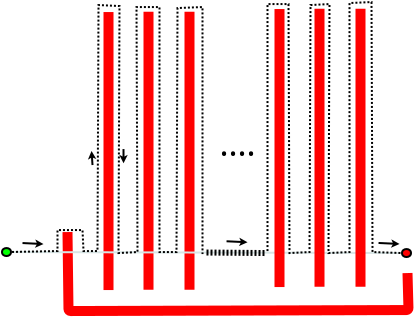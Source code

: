 <?xml version="1.0" encoding="UTF-8"?>
<dia:diagram xmlns:dia="http://www.lysator.liu.se/~alla/dia/">
  <dia:layer name="Background" visible="true" active="true">
    <dia:object type="Standard - PolyLine" version="0" id="O0">
      <dia:attribute name="obj_pos">
        <dia:point val="10,9"/>
      </dia:attribute>
      <dia:attribute name="obj_bb">
        <dia:rectangle val="9.747,8.747;27.307,13.2"/>
      </dia:attribute>
      <dia:attribute name="poly_points">
        <dia:point val="10,9"/>
        <dia:point val="10.05,12.95"/>
        <dia:point val="27.05,12.9"/>
        <dia:point val="27,11.05"/>
      </dia:attribute>
      <dia:attribute name="line_color">
        <dia:color val="#ff0000"/>
      </dia:attribute>
      <dia:attribute name="line_width">
        <dia:real val="0.5"/>
      </dia:attribute>
      <dia:attribute name="corner_radius">
        <dia:real val="0.1"/>
      </dia:attribute>
    </dia:object>
    <dia:object type="Standard - Ellipse" version="0" id="O1">
      <dia:attribute name="obj_pos">
        <dia:point val="6.725,9.8"/>
      </dia:attribute>
      <dia:attribute name="obj_bb">
        <dia:rectangle val="6.675,9.75;7.225,10.25"/>
      </dia:attribute>
      <dia:attribute name="elem_corner">
        <dia:point val="6.725,9.8"/>
      </dia:attribute>
      <dia:attribute name="elem_width">
        <dia:real val="0.45"/>
      </dia:attribute>
      <dia:attribute name="elem_height">
        <dia:real val="0.4"/>
      </dia:attribute>
      <dia:attribute name="border_width">
        <dia:real val="0.1"/>
      </dia:attribute>
      <dia:attribute name="inner_color">
        <dia:color val="#00ff00"/>
      </dia:attribute>
    </dia:object>
    <dia:object type="Standard - Ellipse" version="0" id="O2">
      <dia:attribute name="obj_pos">
        <dia:point val="26.725,9.85"/>
      </dia:attribute>
      <dia:attribute name="obj_bb">
        <dia:rectangle val="26.675,9.8;27.225,10.3"/>
      </dia:attribute>
      <dia:attribute name="elem_corner">
        <dia:point val="26.725,9.85"/>
      </dia:attribute>
      <dia:attribute name="elem_width">
        <dia:real val="0.45"/>
      </dia:attribute>
      <dia:attribute name="elem_height">
        <dia:real val="0.4"/>
      </dia:attribute>
      <dia:attribute name="border_width">
        <dia:real val="0.1"/>
      </dia:attribute>
      <dia:attribute name="inner_color">
        <dia:color val="#ff0000"/>
      </dia:attribute>
    </dia:object>
    <dia:object type="Standard - Line" version="0" id="O3">
      <dia:attribute name="obj_pos">
        <dia:point val="12.05,-2"/>
      </dia:attribute>
      <dia:attribute name="obj_bb">
        <dia:rectangle val="11.8,-2.25;12.3,12.15"/>
      </dia:attribute>
      <dia:attribute name="conn_endpoints">
        <dia:point val="12.05,-2"/>
        <dia:point val="12.05,11.9"/>
      </dia:attribute>
      <dia:attribute name="numcp">
        <dia:int val="1"/>
      </dia:attribute>
      <dia:attribute name="line_color">
        <dia:color val="#ff0000"/>
      </dia:attribute>
      <dia:attribute name="line_width">
        <dia:real val="0.5"/>
      </dia:attribute>
    </dia:object>
    <dia:object type="Standard - Line" version="0" id="O4">
      <dia:attribute name="obj_pos">
        <dia:point val="14.05,-2.015"/>
      </dia:attribute>
      <dia:attribute name="obj_bb">
        <dia:rectangle val="13.8,-2.265;14.3,12.135"/>
      </dia:attribute>
      <dia:attribute name="conn_endpoints">
        <dia:point val="14.05,-2.015"/>
        <dia:point val="14.05,11.885"/>
      </dia:attribute>
      <dia:attribute name="numcp">
        <dia:int val="1"/>
      </dia:attribute>
      <dia:attribute name="line_color">
        <dia:color val="#ff0000"/>
      </dia:attribute>
      <dia:attribute name="line_width">
        <dia:real val="0.5"/>
      </dia:attribute>
    </dia:object>
    <dia:object type="Standard - Line" version="0" id="O5">
      <dia:attribute name="obj_pos">
        <dia:point val="16.1,-2.015"/>
      </dia:attribute>
      <dia:attribute name="obj_bb">
        <dia:rectangle val="15.85,-2.265;16.35,12.135"/>
      </dia:attribute>
      <dia:attribute name="conn_endpoints">
        <dia:point val="16.1,-2.015"/>
        <dia:point val="16.1,11.885"/>
      </dia:attribute>
      <dia:attribute name="numcp">
        <dia:int val="1"/>
      </dia:attribute>
      <dia:attribute name="line_color">
        <dia:color val="#ff0000"/>
      </dia:attribute>
      <dia:attribute name="line_width">
        <dia:real val="0.5"/>
      </dia:attribute>
    </dia:object>
    <dia:object type="Standard - Line" version="0" id="O6">
      <dia:attribute name="obj_pos">
        <dia:point val="7.225,10.001"/>
      </dia:attribute>
      <dia:attribute name="obj_bb">
        <dia:rectangle val="7.175,9.951;26.726,10.099"/>
      </dia:attribute>
      <dia:attribute name="conn_endpoints">
        <dia:point val="7.225,10.001"/>
        <dia:point val="26.675,10.049"/>
      </dia:attribute>
      <dia:attribute name="numcp">
        <dia:int val="1"/>
      </dia:attribute>
      <dia:attribute name="line_color">
        <dia:color val="#d8e5e5"/>
      </dia:attribute>
      <dia:attribute name="line_width">
        <dia:real val="0.1"/>
      </dia:attribute>
      <dia:connections>
        <dia:connection handle="0" to="O1" connection="8"/>
        <dia:connection handle="1" to="O2" connection="8"/>
      </dia:connections>
    </dia:object>
    <dia:object type="Standard - Text" version="1" id="O7">
      <dia:attribute name="obj_pos">
        <dia:point val="17.6,5.2"/>
      </dia:attribute>
      <dia:attribute name="obj_bb">
        <dia:rectangle val="17.6,3.692;19.39,5.625"/>
      </dia:attribute>
      <dia:attribute name="text">
        <dia:composite type="text">
          <dia:attribute name="string">
            <dia:string>#....#</dia:string>
          </dia:attribute>
          <dia:attribute name="font">
            <dia:font family="Utopia" style="0" name="Courier"/>
          </dia:attribute>
          <dia:attribute name="height">
            <dia:real val="2.117"/>
          </dia:attribute>
          <dia:attribute name="pos">
            <dia:point val="17.6,5.2"/>
          </dia:attribute>
          <dia:attribute name="color">
            <dia:color val="#000000"/>
          </dia:attribute>
          <dia:attribute name="alignment">
            <dia:enum val="0"/>
          </dia:attribute>
        </dia:composite>
      </dia:attribute>
      <dia:attribute name="valign">
        <dia:enum val="3"/>
      </dia:attribute>
    </dia:object>
    <dia:object type="Standard - Line" version="0" id="O8">
      <dia:attribute name="obj_pos">
        <dia:point val="20.6,-2.15"/>
      </dia:attribute>
      <dia:attribute name="obj_bb">
        <dia:rectangle val="20.35,-2.4;20.85,12"/>
      </dia:attribute>
      <dia:attribute name="conn_endpoints">
        <dia:point val="20.6,-2.15"/>
        <dia:point val="20.6,11.75"/>
      </dia:attribute>
      <dia:attribute name="numcp">
        <dia:int val="1"/>
      </dia:attribute>
      <dia:attribute name="line_color">
        <dia:color val="#ff0000"/>
      </dia:attribute>
      <dia:attribute name="line_width">
        <dia:real val="0.5"/>
      </dia:attribute>
    </dia:object>
    <dia:object type="Standard - Line" version="0" id="O9">
      <dia:attribute name="obj_pos">
        <dia:point val="22.6,-2.165"/>
      </dia:attribute>
      <dia:attribute name="obj_bb">
        <dia:rectangle val="22.35,-2.415;22.85,11.985"/>
      </dia:attribute>
      <dia:attribute name="conn_endpoints">
        <dia:point val="22.6,-2.165"/>
        <dia:point val="22.6,11.735"/>
      </dia:attribute>
      <dia:attribute name="numcp">
        <dia:int val="1"/>
      </dia:attribute>
      <dia:attribute name="line_color">
        <dia:color val="#ff0000"/>
      </dia:attribute>
      <dia:attribute name="line_width">
        <dia:real val="0.5"/>
      </dia:attribute>
    </dia:object>
    <dia:object type="Standard - Line" version="0" id="O10">
      <dia:attribute name="obj_pos">
        <dia:point val="24.65,-2.165"/>
      </dia:attribute>
      <dia:attribute name="obj_bb">
        <dia:rectangle val="24.4,-2.415;24.9,11.985"/>
      </dia:attribute>
      <dia:attribute name="conn_endpoints">
        <dia:point val="24.65,-2.165"/>
        <dia:point val="24.65,11.735"/>
      </dia:attribute>
      <dia:attribute name="numcp">
        <dia:int val="1"/>
      </dia:attribute>
      <dia:attribute name="line_color">
        <dia:color val="#ff0000"/>
      </dia:attribute>
      <dia:attribute name="line_width">
        <dia:real val="0.5"/>
      </dia:attribute>
    </dia:object>
    <dia:object type="Standard - Line" version="0" id="O11">
      <dia:attribute name="obj_pos">
        <dia:point val="7.75,9.55"/>
      </dia:attribute>
      <dia:attribute name="obj_bb">
        <dia:rectangle val="7.698,9.374;8.912,9.797"/>
      </dia:attribute>
      <dia:attribute name="conn_endpoints">
        <dia:point val="7.75,9.55"/>
        <dia:point val="8.8,9.6"/>
      </dia:attribute>
      <dia:attribute name="numcp">
        <dia:int val="1"/>
      </dia:attribute>
      <dia:attribute name="end_arrow">
        <dia:enum val="22"/>
      </dia:attribute>
      <dia:attribute name="end_arrow_length">
        <dia:real val="0.2"/>
      </dia:attribute>
      <dia:attribute name="end_arrow_width">
        <dia:real val="0.2"/>
      </dia:attribute>
    </dia:object>
    <dia:object type="Standard - Line" version="0" id="O12">
      <dia:attribute name="obj_pos">
        <dia:point val="12.8,4.85"/>
      </dia:attribute>
      <dia:attribute name="obj_bb">
        <dia:rectangle val="12.589,4.8;13.013,5.673"/>
      </dia:attribute>
      <dia:attribute name="conn_endpoints">
        <dia:point val="12.8,4.85"/>
        <dia:point val="12.802,5.561"/>
      </dia:attribute>
      <dia:attribute name="numcp">
        <dia:int val="1"/>
      </dia:attribute>
      <dia:attribute name="end_arrow">
        <dia:enum val="22"/>
      </dia:attribute>
      <dia:attribute name="end_arrow_length">
        <dia:real val="0.2"/>
      </dia:attribute>
      <dia:attribute name="end_arrow_width">
        <dia:real val="0.2"/>
      </dia:attribute>
    </dia:object>
    <dia:object type="Standard - Line" version="0" id="O13">
      <dia:attribute name="obj_pos">
        <dia:point val="11.202,4.946"/>
      </dia:attribute>
      <dia:attribute name="obj_bb">
        <dia:rectangle val="11.02,4.893;11.442,5.703"/>
      </dia:attribute>
      <dia:attribute name="conn_endpoints">
        <dia:point val="11.202,4.946"/>
        <dia:point val="11.25,5.65"/>
      </dia:attribute>
      <dia:attribute name="numcp">
        <dia:int val="1"/>
      </dia:attribute>
      <dia:attribute name="start_arrow">
        <dia:enum val="22"/>
      </dia:attribute>
      <dia:attribute name="start_arrow_length">
        <dia:real val="0.2"/>
      </dia:attribute>
      <dia:attribute name="start_arrow_width">
        <dia:real val="0.2"/>
      </dia:attribute>
    </dia:object>
    <dia:object type="Standard - PolyLine" version="0" id="O14">
      <dia:attribute name="obj_pos">
        <dia:point val="6.95,10"/>
      </dia:attribute>
      <dia:attribute name="obj_bb">
        <dia:rectangle val="7.174,-2.402;16.8,10.15"/>
      </dia:attribute>
      <dia:attribute name="poly_points">
        <dia:point val="6.95,10"/>
        <dia:point val="9.5,9.95"/>
        <dia:point val="9.5,8.9"/>
        <dia:point val="10.75,8.9"/>
        <dia:point val="10.8,9.95"/>
        <dia:point val="11.5,9.95"/>
        <dia:point val="11.55,-2.35"/>
        <dia:point val="12.6,-2.3"/>
        <dia:point val="12.55,10.05"/>
        <dia:point val="13.5,10"/>
        <dia:point val="13.45,-2.25"/>
        <dia:point val="14.6,-2.25"/>
        <dia:point val="14.6,10"/>
        <dia:point val="15.45,10"/>
        <dia:point val="15.5,-2.2"/>
        <dia:point val="16.75,-2.25"/>
        <dia:point val="16.75,10.1"/>
      </dia:attribute>
      <dia:attribute name="line_style">
        <dia:enum val="4"/>
      </dia:attribute>
      <dia:connections>
        <dia:connection handle="0" to="O1" connection="8"/>
      </dia:connections>
    </dia:object>
    <dia:object type="Standard - Line" version="0" id="O15">
      <dia:attribute name="obj_pos">
        <dia:point val="16.95,10.025"/>
      </dia:attribute>
      <dia:attribute name="obj_bb">
        <dia:rectangle val="16.799,9.874;20.051,10.201"/>
      </dia:attribute>
      <dia:attribute name="conn_endpoints">
        <dia:point val="16.95,10.025"/>
        <dia:point val="19.9,10.05"/>
      </dia:attribute>
      <dia:attribute name="numcp">
        <dia:int val="1"/>
      </dia:attribute>
      <dia:attribute name="line_width">
        <dia:real val="0.3"/>
      </dia:attribute>
      <dia:attribute name="line_style">
        <dia:enum val="4"/>
      </dia:attribute>
      <dia:connections>
        <dia:connection handle="0" to="O6" connection="0"/>
      </dia:connections>
    </dia:object>
    <dia:object type="Standard - PolyLine" version="0" id="O16">
      <dia:attribute name="obj_pos">
        <dia:point val="20,9.95"/>
      </dia:attribute>
      <dia:attribute name="obj_bb">
        <dia:rectangle val="19.95,-2.552;26.777,10.103"/>
      </dia:attribute>
      <dia:attribute name="poly_points">
        <dia:point val="20,9.95"/>
        <dia:point val="20,-2.4"/>
        <dia:point val="21.05,-2.4"/>
        <dia:point val="21.1,10.05"/>
        <dia:point val="22.1,10"/>
        <dia:point val="22.15,-2.35"/>
        <dia:point val="23.1,-2.4"/>
        <dia:point val="23.05,10.05"/>
        <dia:point val="24.1,10"/>
        <dia:point val="24.1,-2.45"/>
        <dia:point val="25.2,-2.5"/>
        <dia:point val="25.25,10"/>
        <dia:point val="26.725,10.05"/>
      </dia:attribute>
      <dia:attribute name="line_style">
        <dia:enum val="4"/>
      </dia:attribute>
      <dia:connections>
        <dia:connection handle="12" to="O2" connection="3"/>
      </dia:connections>
    </dia:object>
    <dia:object type="Standard - Line" version="0" id="O17">
      <dia:attribute name="obj_pos">
        <dia:point val="17.952,9.461"/>
      </dia:attribute>
      <dia:attribute name="obj_bb">
        <dia:rectangle val="17.9,9.285;19.114,9.708"/>
      </dia:attribute>
      <dia:attribute name="conn_endpoints">
        <dia:point val="17.952,9.461"/>
        <dia:point val="19.002,9.511"/>
      </dia:attribute>
      <dia:attribute name="numcp">
        <dia:int val="1"/>
      </dia:attribute>
      <dia:attribute name="end_arrow">
        <dia:enum val="22"/>
      </dia:attribute>
      <dia:attribute name="end_arrow_length">
        <dia:real val="0.2"/>
      </dia:attribute>
      <dia:attribute name="end_arrow_width">
        <dia:real val="0.2"/>
      </dia:attribute>
    </dia:object>
    <dia:object type="Standard - Line" version="0" id="O18">
      <dia:attribute name="obj_pos">
        <dia:point val="25.552,9.546"/>
      </dia:attribute>
      <dia:attribute name="obj_bb">
        <dia:rectangle val="25.5,9.37;26.714,9.793"/>
      </dia:attribute>
      <dia:attribute name="conn_endpoints">
        <dia:point val="25.552,9.546"/>
        <dia:point val="26.602,9.596"/>
      </dia:attribute>
      <dia:attribute name="numcp">
        <dia:int val="1"/>
      </dia:attribute>
      <dia:attribute name="end_arrow">
        <dia:enum val="22"/>
      </dia:attribute>
      <dia:attribute name="end_arrow_length">
        <dia:real val="0.2"/>
      </dia:attribute>
      <dia:attribute name="end_arrow_width">
        <dia:real val="0.2"/>
      </dia:attribute>
    </dia:object>
  </dia:layer>
</dia:diagram>
